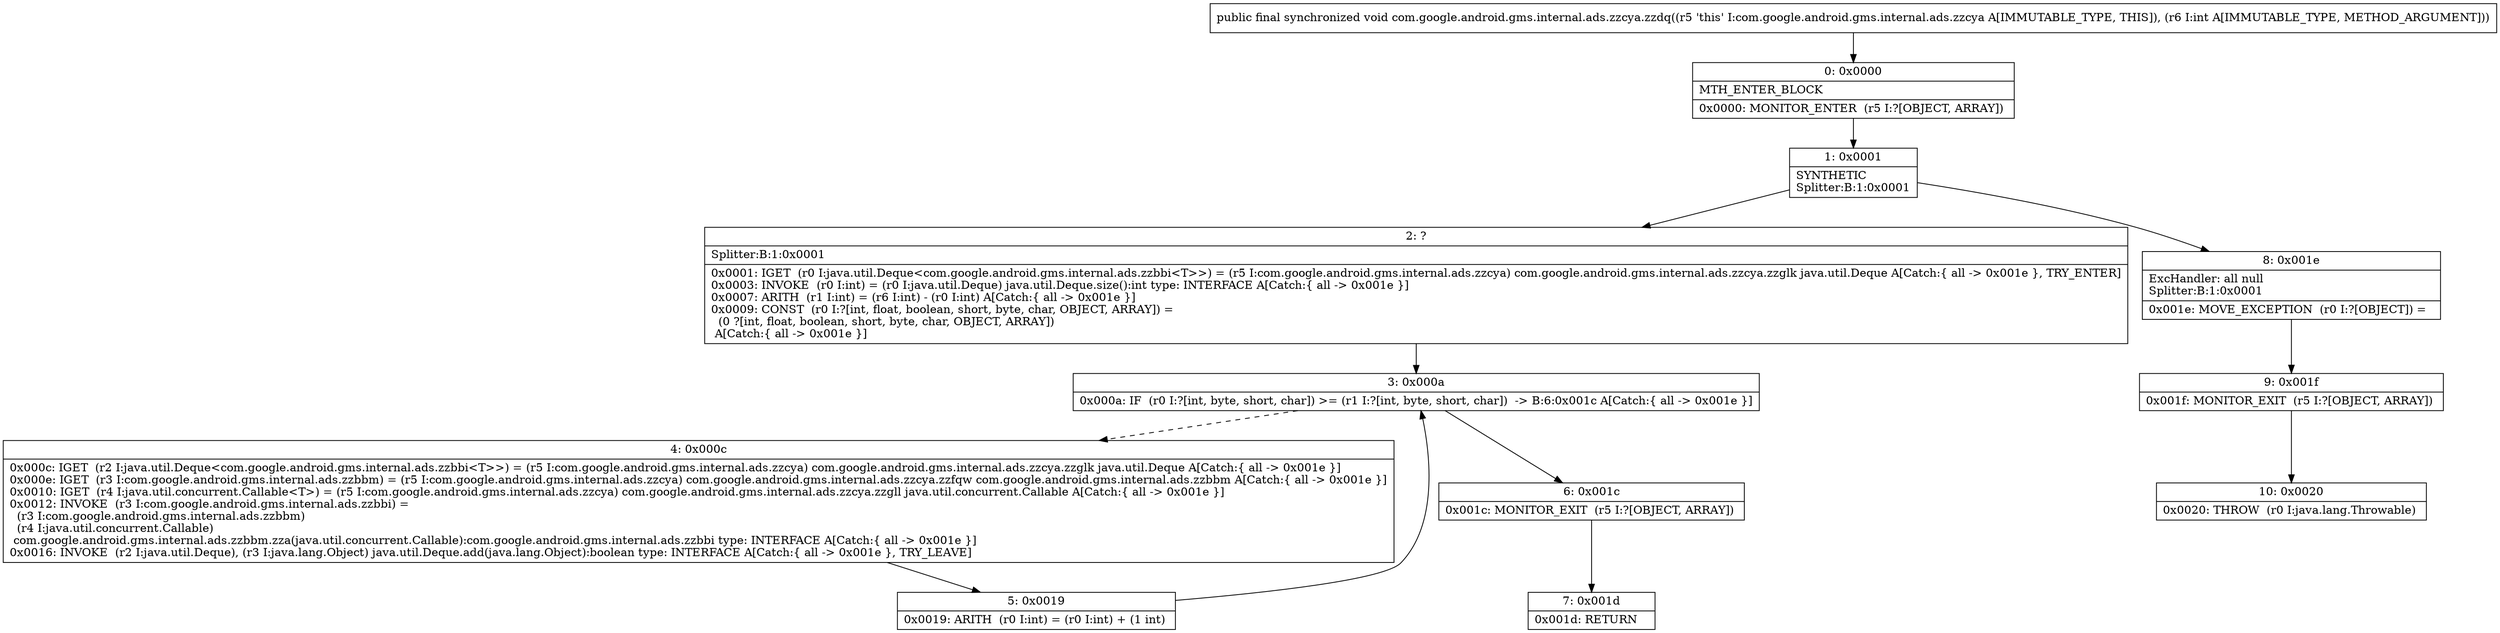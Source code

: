 digraph "CFG forcom.google.android.gms.internal.ads.zzcya.zzdq(I)V" {
Node_0 [shape=record,label="{0\:\ 0x0000|MTH_ENTER_BLOCK\l|0x0000: MONITOR_ENTER  (r5 I:?[OBJECT, ARRAY]) \l}"];
Node_1 [shape=record,label="{1\:\ 0x0001|SYNTHETIC\lSplitter:B:1:0x0001\l}"];
Node_2 [shape=record,label="{2\:\ ?|Splitter:B:1:0x0001\l|0x0001: IGET  (r0 I:java.util.Deque\<com.google.android.gms.internal.ads.zzbbi\<T\>\>) = (r5 I:com.google.android.gms.internal.ads.zzcya) com.google.android.gms.internal.ads.zzcya.zzglk java.util.Deque A[Catch:\{ all \-\> 0x001e \}, TRY_ENTER]\l0x0003: INVOKE  (r0 I:int) = (r0 I:java.util.Deque) java.util.Deque.size():int type: INTERFACE A[Catch:\{ all \-\> 0x001e \}]\l0x0007: ARITH  (r1 I:int) = (r6 I:int) \- (r0 I:int) A[Catch:\{ all \-\> 0x001e \}]\l0x0009: CONST  (r0 I:?[int, float, boolean, short, byte, char, OBJECT, ARRAY]) = \l  (0 ?[int, float, boolean, short, byte, char, OBJECT, ARRAY])\l A[Catch:\{ all \-\> 0x001e \}]\l}"];
Node_3 [shape=record,label="{3\:\ 0x000a|0x000a: IF  (r0 I:?[int, byte, short, char]) \>= (r1 I:?[int, byte, short, char])  \-\> B:6:0x001c A[Catch:\{ all \-\> 0x001e \}]\l}"];
Node_4 [shape=record,label="{4\:\ 0x000c|0x000c: IGET  (r2 I:java.util.Deque\<com.google.android.gms.internal.ads.zzbbi\<T\>\>) = (r5 I:com.google.android.gms.internal.ads.zzcya) com.google.android.gms.internal.ads.zzcya.zzglk java.util.Deque A[Catch:\{ all \-\> 0x001e \}]\l0x000e: IGET  (r3 I:com.google.android.gms.internal.ads.zzbbm) = (r5 I:com.google.android.gms.internal.ads.zzcya) com.google.android.gms.internal.ads.zzcya.zzfqw com.google.android.gms.internal.ads.zzbbm A[Catch:\{ all \-\> 0x001e \}]\l0x0010: IGET  (r4 I:java.util.concurrent.Callable\<T\>) = (r5 I:com.google.android.gms.internal.ads.zzcya) com.google.android.gms.internal.ads.zzcya.zzgll java.util.concurrent.Callable A[Catch:\{ all \-\> 0x001e \}]\l0x0012: INVOKE  (r3 I:com.google.android.gms.internal.ads.zzbbi) = \l  (r3 I:com.google.android.gms.internal.ads.zzbbm)\l  (r4 I:java.util.concurrent.Callable)\l com.google.android.gms.internal.ads.zzbbm.zza(java.util.concurrent.Callable):com.google.android.gms.internal.ads.zzbbi type: INTERFACE A[Catch:\{ all \-\> 0x001e \}]\l0x0016: INVOKE  (r2 I:java.util.Deque), (r3 I:java.lang.Object) java.util.Deque.add(java.lang.Object):boolean type: INTERFACE A[Catch:\{ all \-\> 0x001e \}, TRY_LEAVE]\l}"];
Node_5 [shape=record,label="{5\:\ 0x0019|0x0019: ARITH  (r0 I:int) = (r0 I:int) + (1 int) \l}"];
Node_6 [shape=record,label="{6\:\ 0x001c|0x001c: MONITOR_EXIT  (r5 I:?[OBJECT, ARRAY]) \l}"];
Node_7 [shape=record,label="{7\:\ 0x001d|0x001d: RETURN   \l}"];
Node_8 [shape=record,label="{8\:\ 0x001e|ExcHandler: all null\lSplitter:B:1:0x0001\l|0x001e: MOVE_EXCEPTION  (r0 I:?[OBJECT]) =  \l}"];
Node_9 [shape=record,label="{9\:\ 0x001f|0x001f: MONITOR_EXIT  (r5 I:?[OBJECT, ARRAY]) \l}"];
Node_10 [shape=record,label="{10\:\ 0x0020|0x0020: THROW  (r0 I:java.lang.Throwable) \l}"];
MethodNode[shape=record,label="{public final synchronized void com.google.android.gms.internal.ads.zzcya.zzdq((r5 'this' I:com.google.android.gms.internal.ads.zzcya A[IMMUTABLE_TYPE, THIS]), (r6 I:int A[IMMUTABLE_TYPE, METHOD_ARGUMENT])) }"];
MethodNode -> Node_0;
Node_0 -> Node_1;
Node_1 -> Node_2;
Node_1 -> Node_8;
Node_2 -> Node_3;
Node_3 -> Node_4[style=dashed];
Node_3 -> Node_6;
Node_4 -> Node_5;
Node_5 -> Node_3;
Node_6 -> Node_7;
Node_8 -> Node_9;
Node_9 -> Node_10;
}

